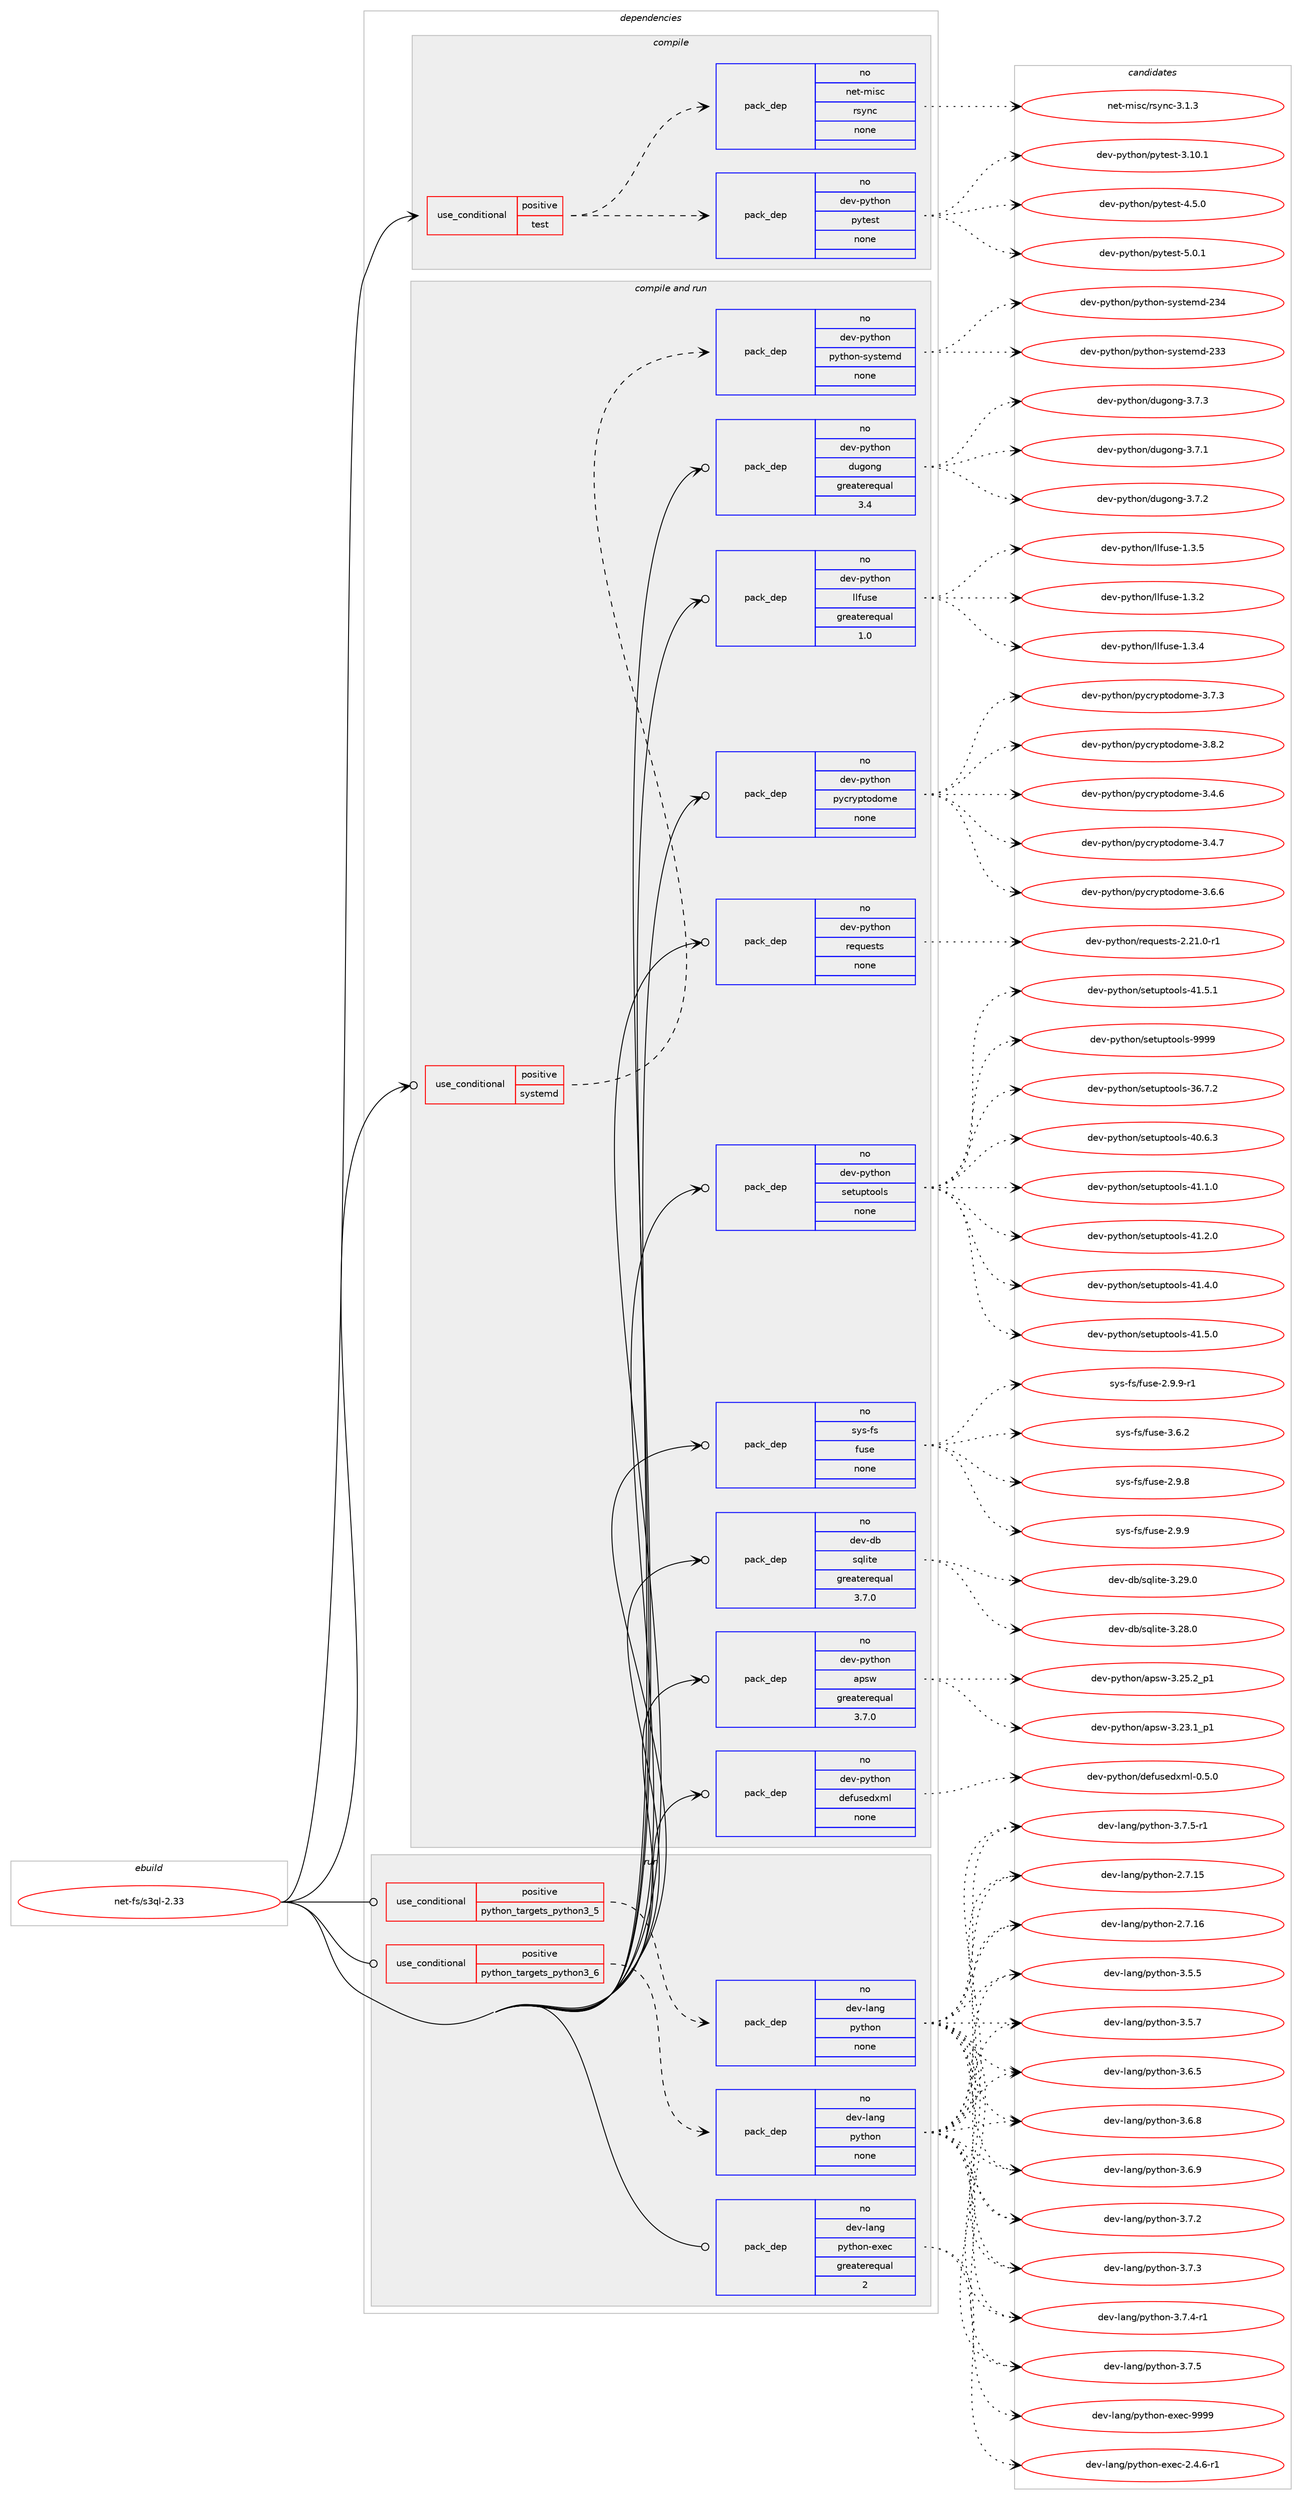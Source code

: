 digraph prolog {

# *************
# Graph options
# *************

newrank=true;
concentrate=true;
compound=true;
graph [rankdir=LR,fontname=Helvetica,fontsize=10,ranksep=1.5];#, ranksep=2.5, nodesep=0.2];
edge  [arrowhead=vee];
node  [fontname=Helvetica,fontsize=10];

# **********
# The ebuild
# **********

subgraph cluster_leftcol {
color=gray;
rank=same;
label=<<i>ebuild</i>>;
id [label="net-fs/s3ql-2.33", color=red, width=4, href="../net-fs/s3ql-2.33.svg"];
}

# ****************
# The dependencies
# ****************

subgraph cluster_midcol {
color=gray;
label=<<i>dependencies</i>>;
subgraph cluster_compile {
fillcolor="#eeeeee";
style=filled;
label=<<i>compile</i>>;
subgraph cond199749 {
dependency820044 [label=<<TABLE BORDER="0" CELLBORDER="1" CELLSPACING="0" CELLPADDING="4"><TR><TD ROWSPAN="3" CELLPADDING="10">use_conditional</TD></TR><TR><TD>positive</TD></TR><TR><TD>test</TD></TR></TABLE>>, shape=none, color=red];
subgraph pack605942 {
dependency820045 [label=<<TABLE BORDER="0" CELLBORDER="1" CELLSPACING="0" CELLPADDING="4" WIDTH="220"><TR><TD ROWSPAN="6" CELLPADDING="30">pack_dep</TD></TR><TR><TD WIDTH="110">no</TD></TR><TR><TD>dev-python</TD></TR><TR><TD>pytest</TD></TR><TR><TD>none</TD></TR><TR><TD></TD></TR></TABLE>>, shape=none, color=blue];
}
dependency820044:e -> dependency820045:w [weight=20,style="dashed",arrowhead="vee"];
subgraph pack605943 {
dependency820046 [label=<<TABLE BORDER="0" CELLBORDER="1" CELLSPACING="0" CELLPADDING="4" WIDTH="220"><TR><TD ROWSPAN="6" CELLPADDING="30">pack_dep</TD></TR><TR><TD WIDTH="110">no</TD></TR><TR><TD>net-misc</TD></TR><TR><TD>rsync</TD></TR><TR><TD>none</TD></TR><TR><TD></TD></TR></TABLE>>, shape=none, color=blue];
}
dependency820044:e -> dependency820046:w [weight=20,style="dashed",arrowhead="vee"];
}
id:e -> dependency820044:w [weight=20,style="solid",arrowhead="vee"];
}
subgraph cluster_compileandrun {
fillcolor="#eeeeee";
style=filled;
label=<<i>compile and run</i>>;
subgraph cond199750 {
dependency820047 [label=<<TABLE BORDER="0" CELLBORDER="1" CELLSPACING="0" CELLPADDING="4"><TR><TD ROWSPAN="3" CELLPADDING="10">use_conditional</TD></TR><TR><TD>positive</TD></TR><TR><TD>systemd</TD></TR></TABLE>>, shape=none, color=red];
subgraph pack605944 {
dependency820048 [label=<<TABLE BORDER="0" CELLBORDER="1" CELLSPACING="0" CELLPADDING="4" WIDTH="220"><TR><TD ROWSPAN="6" CELLPADDING="30">pack_dep</TD></TR><TR><TD WIDTH="110">no</TD></TR><TR><TD>dev-python</TD></TR><TR><TD>python-systemd</TD></TR><TR><TD>none</TD></TR><TR><TD></TD></TR></TABLE>>, shape=none, color=blue];
}
dependency820047:e -> dependency820048:w [weight=20,style="dashed",arrowhead="vee"];
}
id:e -> dependency820047:w [weight=20,style="solid",arrowhead="odotvee"];
subgraph pack605945 {
dependency820049 [label=<<TABLE BORDER="0" CELLBORDER="1" CELLSPACING="0" CELLPADDING="4" WIDTH="220"><TR><TD ROWSPAN="6" CELLPADDING="30">pack_dep</TD></TR><TR><TD WIDTH="110">no</TD></TR><TR><TD>dev-db</TD></TR><TR><TD>sqlite</TD></TR><TR><TD>greaterequal</TD></TR><TR><TD>3.7.0</TD></TR></TABLE>>, shape=none, color=blue];
}
id:e -> dependency820049:w [weight=20,style="solid",arrowhead="odotvee"];
subgraph pack605946 {
dependency820050 [label=<<TABLE BORDER="0" CELLBORDER="1" CELLSPACING="0" CELLPADDING="4" WIDTH="220"><TR><TD ROWSPAN="6" CELLPADDING="30">pack_dep</TD></TR><TR><TD WIDTH="110">no</TD></TR><TR><TD>dev-python</TD></TR><TR><TD>apsw</TD></TR><TR><TD>greaterequal</TD></TR><TR><TD>3.7.0</TD></TR></TABLE>>, shape=none, color=blue];
}
id:e -> dependency820050:w [weight=20,style="solid",arrowhead="odotvee"];
subgraph pack605947 {
dependency820051 [label=<<TABLE BORDER="0" CELLBORDER="1" CELLSPACING="0" CELLPADDING="4" WIDTH="220"><TR><TD ROWSPAN="6" CELLPADDING="30">pack_dep</TD></TR><TR><TD WIDTH="110">no</TD></TR><TR><TD>dev-python</TD></TR><TR><TD>defusedxml</TD></TR><TR><TD>none</TD></TR><TR><TD></TD></TR></TABLE>>, shape=none, color=blue];
}
id:e -> dependency820051:w [weight=20,style="solid",arrowhead="odotvee"];
subgraph pack605948 {
dependency820052 [label=<<TABLE BORDER="0" CELLBORDER="1" CELLSPACING="0" CELLPADDING="4" WIDTH="220"><TR><TD ROWSPAN="6" CELLPADDING="30">pack_dep</TD></TR><TR><TD WIDTH="110">no</TD></TR><TR><TD>dev-python</TD></TR><TR><TD>dugong</TD></TR><TR><TD>greaterequal</TD></TR><TR><TD>3.4</TD></TR></TABLE>>, shape=none, color=blue];
}
id:e -> dependency820052:w [weight=20,style="solid",arrowhead="odotvee"];
subgraph pack605949 {
dependency820053 [label=<<TABLE BORDER="0" CELLBORDER="1" CELLSPACING="0" CELLPADDING="4" WIDTH="220"><TR><TD ROWSPAN="6" CELLPADDING="30">pack_dep</TD></TR><TR><TD WIDTH="110">no</TD></TR><TR><TD>dev-python</TD></TR><TR><TD>llfuse</TD></TR><TR><TD>greaterequal</TD></TR><TR><TD>1.0</TD></TR></TABLE>>, shape=none, color=blue];
}
id:e -> dependency820053:w [weight=20,style="solid",arrowhead="odotvee"];
subgraph pack605950 {
dependency820054 [label=<<TABLE BORDER="0" CELLBORDER="1" CELLSPACING="0" CELLPADDING="4" WIDTH="220"><TR><TD ROWSPAN="6" CELLPADDING="30">pack_dep</TD></TR><TR><TD WIDTH="110">no</TD></TR><TR><TD>dev-python</TD></TR><TR><TD>pycryptodome</TD></TR><TR><TD>none</TD></TR><TR><TD></TD></TR></TABLE>>, shape=none, color=blue];
}
id:e -> dependency820054:w [weight=20,style="solid",arrowhead="odotvee"];
subgraph pack605951 {
dependency820055 [label=<<TABLE BORDER="0" CELLBORDER="1" CELLSPACING="0" CELLPADDING="4" WIDTH="220"><TR><TD ROWSPAN="6" CELLPADDING="30">pack_dep</TD></TR><TR><TD WIDTH="110">no</TD></TR><TR><TD>dev-python</TD></TR><TR><TD>requests</TD></TR><TR><TD>none</TD></TR><TR><TD></TD></TR></TABLE>>, shape=none, color=blue];
}
id:e -> dependency820055:w [weight=20,style="solid",arrowhead="odotvee"];
subgraph pack605952 {
dependency820056 [label=<<TABLE BORDER="0" CELLBORDER="1" CELLSPACING="0" CELLPADDING="4" WIDTH="220"><TR><TD ROWSPAN="6" CELLPADDING="30">pack_dep</TD></TR><TR><TD WIDTH="110">no</TD></TR><TR><TD>dev-python</TD></TR><TR><TD>setuptools</TD></TR><TR><TD>none</TD></TR><TR><TD></TD></TR></TABLE>>, shape=none, color=blue];
}
id:e -> dependency820056:w [weight=20,style="solid",arrowhead="odotvee"];
subgraph pack605953 {
dependency820057 [label=<<TABLE BORDER="0" CELLBORDER="1" CELLSPACING="0" CELLPADDING="4" WIDTH="220"><TR><TD ROWSPAN="6" CELLPADDING="30">pack_dep</TD></TR><TR><TD WIDTH="110">no</TD></TR><TR><TD>sys-fs</TD></TR><TR><TD>fuse</TD></TR><TR><TD>none</TD></TR><TR><TD></TD></TR></TABLE>>, shape=none, color=blue];
}
id:e -> dependency820057:w [weight=20,style="solid",arrowhead="odotvee"];
}
subgraph cluster_run {
fillcolor="#eeeeee";
style=filled;
label=<<i>run</i>>;
subgraph cond199751 {
dependency820058 [label=<<TABLE BORDER="0" CELLBORDER="1" CELLSPACING="0" CELLPADDING="4"><TR><TD ROWSPAN="3" CELLPADDING="10">use_conditional</TD></TR><TR><TD>positive</TD></TR><TR><TD>python_targets_python3_5</TD></TR></TABLE>>, shape=none, color=red];
subgraph pack605954 {
dependency820059 [label=<<TABLE BORDER="0" CELLBORDER="1" CELLSPACING="0" CELLPADDING="4" WIDTH="220"><TR><TD ROWSPAN="6" CELLPADDING="30">pack_dep</TD></TR><TR><TD WIDTH="110">no</TD></TR><TR><TD>dev-lang</TD></TR><TR><TD>python</TD></TR><TR><TD>none</TD></TR><TR><TD></TD></TR></TABLE>>, shape=none, color=blue];
}
dependency820058:e -> dependency820059:w [weight=20,style="dashed",arrowhead="vee"];
}
id:e -> dependency820058:w [weight=20,style="solid",arrowhead="odot"];
subgraph cond199752 {
dependency820060 [label=<<TABLE BORDER="0" CELLBORDER="1" CELLSPACING="0" CELLPADDING="4"><TR><TD ROWSPAN="3" CELLPADDING="10">use_conditional</TD></TR><TR><TD>positive</TD></TR><TR><TD>python_targets_python3_6</TD></TR></TABLE>>, shape=none, color=red];
subgraph pack605955 {
dependency820061 [label=<<TABLE BORDER="0" CELLBORDER="1" CELLSPACING="0" CELLPADDING="4" WIDTH="220"><TR><TD ROWSPAN="6" CELLPADDING="30">pack_dep</TD></TR><TR><TD WIDTH="110">no</TD></TR><TR><TD>dev-lang</TD></TR><TR><TD>python</TD></TR><TR><TD>none</TD></TR><TR><TD></TD></TR></TABLE>>, shape=none, color=blue];
}
dependency820060:e -> dependency820061:w [weight=20,style="dashed",arrowhead="vee"];
}
id:e -> dependency820060:w [weight=20,style="solid",arrowhead="odot"];
subgraph pack605956 {
dependency820062 [label=<<TABLE BORDER="0" CELLBORDER="1" CELLSPACING="0" CELLPADDING="4" WIDTH="220"><TR><TD ROWSPAN="6" CELLPADDING="30">pack_dep</TD></TR><TR><TD WIDTH="110">no</TD></TR><TR><TD>dev-lang</TD></TR><TR><TD>python-exec</TD></TR><TR><TD>greaterequal</TD></TR><TR><TD>2</TD></TR></TABLE>>, shape=none, color=blue];
}
id:e -> dependency820062:w [weight=20,style="solid",arrowhead="odot"];
}
}

# **************
# The candidates
# **************

subgraph cluster_choices {
rank=same;
color=gray;
label=<<i>candidates</i>>;

subgraph choice605942 {
color=black;
nodesep=1;
choice100101118451121211161041111104711212111610111511645514649484649 [label="dev-python/pytest-3.10.1", color=red, width=4,href="../dev-python/pytest-3.10.1.svg"];
choice1001011184511212111610411111047112121116101115116455246534648 [label="dev-python/pytest-4.5.0", color=red, width=4,href="../dev-python/pytest-4.5.0.svg"];
choice1001011184511212111610411111047112121116101115116455346484649 [label="dev-python/pytest-5.0.1", color=red, width=4,href="../dev-python/pytest-5.0.1.svg"];
dependency820045:e -> choice100101118451121211161041111104711212111610111511645514649484649:w [style=dotted,weight="100"];
dependency820045:e -> choice1001011184511212111610411111047112121116101115116455246534648:w [style=dotted,weight="100"];
dependency820045:e -> choice1001011184511212111610411111047112121116101115116455346484649:w [style=dotted,weight="100"];
}
subgraph choice605943 {
color=black;
nodesep=1;
choice11010111645109105115994711411512111099455146494651 [label="net-misc/rsync-3.1.3", color=red, width=4,href="../net-misc/rsync-3.1.3.svg"];
dependency820046:e -> choice11010111645109105115994711411512111099455146494651:w [style=dotted,weight="100"];
}
subgraph choice605944 {
color=black;
nodesep=1;
choice10010111845112121116104111110471121211161041111104511512111511610110910045505151 [label="dev-python/python-systemd-233", color=red, width=4,href="../dev-python/python-systemd-233.svg"];
choice10010111845112121116104111110471121211161041111104511512111511610110910045505152 [label="dev-python/python-systemd-234", color=red, width=4,href="../dev-python/python-systemd-234.svg"];
dependency820048:e -> choice10010111845112121116104111110471121211161041111104511512111511610110910045505151:w [style=dotted,weight="100"];
dependency820048:e -> choice10010111845112121116104111110471121211161041111104511512111511610110910045505152:w [style=dotted,weight="100"];
}
subgraph choice605945 {
color=black;
nodesep=1;
choice10010111845100984711511310810511610145514650564648 [label="dev-db/sqlite-3.28.0", color=red, width=4,href="../dev-db/sqlite-3.28.0.svg"];
choice10010111845100984711511310810511610145514650574648 [label="dev-db/sqlite-3.29.0", color=red, width=4,href="../dev-db/sqlite-3.29.0.svg"];
dependency820049:e -> choice10010111845100984711511310810511610145514650564648:w [style=dotted,weight="100"];
dependency820049:e -> choice10010111845100984711511310810511610145514650574648:w [style=dotted,weight="100"];
}
subgraph choice605946 {
color=black;
nodesep=1;
choice100101118451121211161041111104797112115119455146505146499511249 [label="dev-python/apsw-3.23.1_p1", color=red, width=4,href="../dev-python/apsw-3.23.1_p1.svg"];
choice100101118451121211161041111104797112115119455146505346509511249 [label="dev-python/apsw-3.25.2_p1", color=red, width=4,href="../dev-python/apsw-3.25.2_p1.svg"];
dependency820050:e -> choice100101118451121211161041111104797112115119455146505146499511249:w [style=dotted,weight="100"];
dependency820050:e -> choice100101118451121211161041111104797112115119455146505346509511249:w [style=dotted,weight="100"];
}
subgraph choice605947 {
color=black;
nodesep=1;
choice1001011184511212111610411111047100101102117115101100120109108454846534648 [label="dev-python/defusedxml-0.5.0", color=red, width=4,href="../dev-python/defusedxml-0.5.0.svg"];
dependency820051:e -> choice1001011184511212111610411111047100101102117115101100120109108454846534648:w [style=dotted,weight="100"];
}
subgraph choice605948 {
color=black;
nodesep=1;
choice1001011184511212111610411111047100117103111110103455146554649 [label="dev-python/dugong-3.7.1", color=red, width=4,href="../dev-python/dugong-3.7.1.svg"];
choice1001011184511212111610411111047100117103111110103455146554650 [label="dev-python/dugong-3.7.2", color=red, width=4,href="../dev-python/dugong-3.7.2.svg"];
choice1001011184511212111610411111047100117103111110103455146554651 [label="dev-python/dugong-3.7.3", color=red, width=4,href="../dev-python/dugong-3.7.3.svg"];
dependency820052:e -> choice1001011184511212111610411111047100117103111110103455146554649:w [style=dotted,weight="100"];
dependency820052:e -> choice1001011184511212111610411111047100117103111110103455146554650:w [style=dotted,weight="100"];
dependency820052:e -> choice1001011184511212111610411111047100117103111110103455146554651:w [style=dotted,weight="100"];
}
subgraph choice605949 {
color=black;
nodesep=1;
choice1001011184511212111610411111047108108102117115101454946514650 [label="dev-python/llfuse-1.3.2", color=red, width=4,href="../dev-python/llfuse-1.3.2.svg"];
choice1001011184511212111610411111047108108102117115101454946514652 [label="dev-python/llfuse-1.3.4", color=red, width=4,href="../dev-python/llfuse-1.3.4.svg"];
choice1001011184511212111610411111047108108102117115101454946514653 [label="dev-python/llfuse-1.3.5", color=red, width=4,href="../dev-python/llfuse-1.3.5.svg"];
dependency820053:e -> choice1001011184511212111610411111047108108102117115101454946514650:w [style=dotted,weight="100"];
dependency820053:e -> choice1001011184511212111610411111047108108102117115101454946514652:w [style=dotted,weight="100"];
dependency820053:e -> choice1001011184511212111610411111047108108102117115101454946514653:w [style=dotted,weight="100"];
}
subgraph choice605950 {
color=black;
nodesep=1;
choice100101118451121211161041111104711212199114121112116111100111109101455146524654 [label="dev-python/pycryptodome-3.4.6", color=red, width=4,href="../dev-python/pycryptodome-3.4.6.svg"];
choice100101118451121211161041111104711212199114121112116111100111109101455146524655 [label="dev-python/pycryptodome-3.4.7", color=red, width=4,href="../dev-python/pycryptodome-3.4.7.svg"];
choice100101118451121211161041111104711212199114121112116111100111109101455146544654 [label="dev-python/pycryptodome-3.6.6", color=red, width=4,href="../dev-python/pycryptodome-3.6.6.svg"];
choice100101118451121211161041111104711212199114121112116111100111109101455146554651 [label="dev-python/pycryptodome-3.7.3", color=red, width=4,href="../dev-python/pycryptodome-3.7.3.svg"];
choice100101118451121211161041111104711212199114121112116111100111109101455146564650 [label="dev-python/pycryptodome-3.8.2", color=red, width=4,href="../dev-python/pycryptodome-3.8.2.svg"];
dependency820054:e -> choice100101118451121211161041111104711212199114121112116111100111109101455146524654:w [style=dotted,weight="100"];
dependency820054:e -> choice100101118451121211161041111104711212199114121112116111100111109101455146524655:w [style=dotted,weight="100"];
dependency820054:e -> choice100101118451121211161041111104711212199114121112116111100111109101455146544654:w [style=dotted,weight="100"];
dependency820054:e -> choice100101118451121211161041111104711212199114121112116111100111109101455146554651:w [style=dotted,weight="100"];
dependency820054:e -> choice100101118451121211161041111104711212199114121112116111100111109101455146564650:w [style=dotted,weight="100"];
}
subgraph choice605951 {
color=black;
nodesep=1;
choice1001011184511212111610411111047114101113117101115116115455046504946484511449 [label="dev-python/requests-2.21.0-r1", color=red, width=4,href="../dev-python/requests-2.21.0-r1.svg"];
dependency820055:e -> choice1001011184511212111610411111047114101113117101115116115455046504946484511449:w [style=dotted,weight="100"];
}
subgraph choice605952 {
color=black;
nodesep=1;
choice100101118451121211161041111104711510111611711211611111110811545515446554650 [label="dev-python/setuptools-36.7.2", color=red, width=4,href="../dev-python/setuptools-36.7.2.svg"];
choice100101118451121211161041111104711510111611711211611111110811545524846544651 [label="dev-python/setuptools-40.6.3", color=red, width=4,href="../dev-python/setuptools-40.6.3.svg"];
choice100101118451121211161041111104711510111611711211611111110811545524946494648 [label="dev-python/setuptools-41.1.0", color=red, width=4,href="../dev-python/setuptools-41.1.0.svg"];
choice100101118451121211161041111104711510111611711211611111110811545524946504648 [label="dev-python/setuptools-41.2.0", color=red, width=4,href="../dev-python/setuptools-41.2.0.svg"];
choice100101118451121211161041111104711510111611711211611111110811545524946524648 [label="dev-python/setuptools-41.4.0", color=red, width=4,href="../dev-python/setuptools-41.4.0.svg"];
choice100101118451121211161041111104711510111611711211611111110811545524946534648 [label="dev-python/setuptools-41.5.0", color=red, width=4,href="../dev-python/setuptools-41.5.0.svg"];
choice100101118451121211161041111104711510111611711211611111110811545524946534649 [label="dev-python/setuptools-41.5.1", color=red, width=4,href="../dev-python/setuptools-41.5.1.svg"];
choice10010111845112121116104111110471151011161171121161111111081154557575757 [label="dev-python/setuptools-9999", color=red, width=4,href="../dev-python/setuptools-9999.svg"];
dependency820056:e -> choice100101118451121211161041111104711510111611711211611111110811545515446554650:w [style=dotted,weight="100"];
dependency820056:e -> choice100101118451121211161041111104711510111611711211611111110811545524846544651:w [style=dotted,weight="100"];
dependency820056:e -> choice100101118451121211161041111104711510111611711211611111110811545524946494648:w [style=dotted,weight="100"];
dependency820056:e -> choice100101118451121211161041111104711510111611711211611111110811545524946504648:w [style=dotted,weight="100"];
dependency820056:e -> choice100101118451121211161041111104711510111611711211611111110811545524946524648:w [style=dotted,weight="100"];
dependency820056:e -> choice100101118451121211161041111104711510111611711211611111110811545524946534648:w [style=dotted,weight="100"];
dependency820056:e -> choice100101118451121211161041111104711510111611711211611111110811545524946534649:w [style=dotted,weight="100"];
dependency820056:e -> choice10010111845112121116104111110471151011161171121161111111081154557575757:w [style=dotted,weight="100"];
}
subgraph choice605953 {
color=black;
nodesep=1;
choice1151211154510211547102117115101455046574656 [label="sys-fs/fuse-2.9.8", color=red, width=4,href="../sys-fs/fuse-2.9.8.svg"];
choice1151211154510211547102117115101455046574657 [label="sys-fs/fuse-2.9.9", color=red, width=4,href="../sys-fs/fuse-2.9.9.svg"];
choice11512111545102115471021171151014550465746574511449 [label="sys-fs/fuse-2.9.9-r1", color=red, width=4,href="../sys-fs/fuse-2.9.9-r1.svg"];
choice1151211154510211547102117115101455146544650 [label="sys-fs/fuse-3.6.2", color=red, width=4,href="../sys-fs/fuse-3.6.2.svg"];
dependency820057:e -> choice1151211154510211547102117115101455046574656:w [style=dotted,weight="100"];
dependency820057:e -> choice1151211154510211547102117115101455046574657:w [style=dotted,weight="100"];
dependency820057:e -> choice11512111545102115471021171151014550465746574511449:w [style=dotted,weight="100"];
dependency820057:e -> choice1151211154510211547102117115101455146544650:w [style=dotted,weight="100"];
}
subgraph choice605954 {
color=black;
nodesep=1;
choice10010111845108971101034711212111610411111045504655464953 [label="dev-lang/python-2.7.15", color=red, width=4,href="../dev-lang/python-2.7.15.svg"];
choice10010111845108971101034711212111610411111045504655464954 [label="dev-lang/python-2.7.16", color=red, width=4,href="../dev-lang/python-2.7.16.svg"];
choice100101118451089711010347112121116104111110455146534653 [label="dev-lang/python-3.5.5", color=red, width=4,href="../dev-lang/python-3.5.5.svg"];
choice100101118451089711010347112121116104111110455146534655 [label="dev-lang/python-3.5.7", color=red, width=4,href="../dev-lang/python-3.5.7.svg"];
choice100101118451089711010347112121116104111110455146544653 [label="dev-lang/python-3.6.5", color=red, width=4,href="../dev-lang/python-3.6.5.svg"];
choice100101118451089711010347112121116104111110455146544656 [label="dev-lang/python-3.6.8", color=red, width=4,href="../dev-lang/python-3.6.8.svg"];
choice100101118451089711010347112121116104111110455146544657 [label="dev-lang/python-3.6.9", color=red, width=4,href="../dev-lang/python-3.6.9.svg"];
choice100101118451089711010347112121116104111110455146554650 [label="dev-lang/python-3.7.2", color=red, width=4,href="../dev-lang/python-3.7.2.svg"];
choice100101118451089711010347112121116104111110455146554651 [label="dev-lang/python-3.7.3", color=red, width=4,href="../dev-lang/python-3.7.3.svg"];
choice1001011184510897110103471121211161041111104551465546524511449 [label="dev-lang/python-3.7.4-r1", color=red, width=4,href="../dev-lang/python-3.7.4-r1.svg"];
choice100101118451089711010347112121116104111110455146554653 [label="dev-lang/python-3.7.5", color=red, width=4,href="../dev-lang/python-3.7.5.svg"];
choice1001011184510897110103471121211161041111104551465546534511449 [label="dev-lang/python-3.7.5-r1", color=red, width=4,href="../dev-lang/python-3.7.5-r1.svg"];
dependency820059:e -> choice10010111845108971101034711212111610411111045504655464953:w [style=dotted,weight="100"];
dependency820059:e -> choice10010111845108971101034711212111610411111045504655464954:w [style=dotted,weight="100"];
dependency820059:e -> choice100101118451089711010347112121116104111110455146534653:w [style=dotted,weight="100"];
dependency820059:e -> choice100101118451089711010347112121116104111110455146534655:w [style=dotted,weight="100"];
dependency820059:e -> choice100101118451089711010347112121116104111110455146544653:w [style=dotted,weight="100"];
dependency820059:e -> choice100101118451089711010347112121116104111110455146544656:w [style=dotted,weight="100"];
dependency820059:e -> choice100101118451089711010347112121116104111110455146544657:w [style=dotted,weight="100"];
dependency820059:e -> choice100101118451089711010347112121116104111110455146554650:w [style=dotted,weight="100"];
dependency820059:e -> choice100101118451089711010347112121116104111110455146554651:w [style=dotted,weight="100"];
dependency820059:e -> choice1001011184510897110103471121211161041111104551465546524511449:w [style=dotted,weight="100"];
dependency820059:e -> choice100101118451089711010347112121116104111110455146554653:w [style=dotted,weight="100"];
dependency820059:e -> choice1001011184510897110103471121211161041111104551465546534511449:w [style=dotted,weight="100"];
}
subgraph choice605955 {
color=black;
nodesep=1;
choice10010111845108971101034711212111610411111045504655464953 [label="dev-lang/python-2.7.15", color=red, width=4,href="../dev-lang/python-2.7.15.svg"];
choice10010111845108971101034711212111610411111045504655464954 [label="dev-lang/python-2.7.16", color=red, width=4,href="../dev-lang/python-2.7.16.svg"];
choice100101118451089711010347112121116104111110455146534653 [label="dev-lang/python-3.5.5", color=red, width=4,href="../dev-lang/python-3.5.5.svg"];
choice100101118451089711010347112121116104111110455146534655 [label="dev-lang/python-3.5.7", color=red, width=4,href="../dev-lang/python-3.5.7.svg"];
choice100101118451089711010347112121116104111110455146544653 [label="dev-lang/python-3.6.5", color=red, width=4,href="../dev-lang/python-3.6.5.svg"];
choice100101118451089711010347112121116104111110455146544656 [label="dev-lang/python-3.6.8", color=red, width=4,href="../dev-lang/python-3.6.8.svg"];
choice100101118451089711010347112121116104111110455146544657 [label="dev-lang/python-3.6.9", color=red, width=4,href="../dev-lang/python-3.6.9.svg"];
choice100101118451089711010347112121116104111110455146554650 [label="dev-lang/python-3.7.2", color=red, width=4,href="../dev-lang/python-3.7.2.svg"];
choice100101118451089711010347112121116104111110455146554651 [label="dev-lang/python-3.7.3", color=red, width=4,href="../dev-lang/python-3.7.3.svg"];
choice1001011184510897110103471121211161041111104551465546524511449 [label="dev-lang/python-3.7.4-r1", color=red, width=4,href="../dev-lang/python-3.7.4-r1.svg"];
choice100101118451089711010347112121116104111110455146554653 [label="dev-lang/python-3.7.5", color=red, width=4,href="../dev-lang/python-3.7.5.svg"];
choice1001011184510897110103471121211161041111104551465546534511449 [label="dev-lang/python-3.7.5-r1", color=red, width=4,href="../dev-lang/python-3.7.5-r1.svg"];
dependency820061:e -> choice10010111845108971101034711212111610411111045504655464953:w [style=dotted,weight="100"];
dependency820061:e -> choice10010111845108971101034711212111610411111045504655464954:w [style=dotted,weight="100"];
dependency820061:e -> choice100101118451089711010347112121116104111110455146534653:w [style=dotted,weight="100"];
dependency820061:e -> choice100101118451089711010347112121116104111110455146534655:w [style=dotted,weight="100"];
dependency820061:e -> choice100101118451089711010347112121116104111110455146544653:w [style=dotted,weight="100"];
dependency820061:e -> choice100101118451089711010347112121116104111110455146544656:w [style=dotted,weight="100"];
dependency820061:e -> choice100101118451089711010347112121116104111110455146544657:w [style=dotted,weight="100"];
dependency820061:e -> choice100101118451089711010347112121116104111110455146554650:w [style=dotted,weight="100"];
dependency820061:e -> choice100101118451089711010347112121116104111110455146554651:w [style=dotted,weight="100"];
dependency820061:e -> choice1001011184510897110103471121211161041111104551465546524511449:w [style=dotted,weight="100"];
dependency820061:e -> choice100101118451089711010347112121116104111110455146554653:w [style=dotted,weight="100"];
dependency820061:e -> choice1001011184510897110103471121211161041111104551465546534511449:w [style=dotted,weight="100"];
}
subgraph choice605956 {
color=black;
nodesep=1;
choice10010111845108971101034711212111610411111045101120101994550465246544511449 [label="dev-lang/python-exec-2.4.6-r1", color=red, width=4,href="../dev-lang/python-exec-2.4.6-r1.svg"];
choice10010111845108971101034711212111610411111045101120101994557575757 [label="dev-lang/python-exec-9999", color=red, width=4,href="../dev-lang/python-exec-9999.svg"];
dependency820062:e -> choice10010111845108971101034711212111610411111045101120101994550465246544511449:w [style=dotted,weight="100"];
dependency820062:e -> choice10010111845108971101034711212111610411111045101120101994557575757:w [style=dotted,weight="100"];
}
}

}
